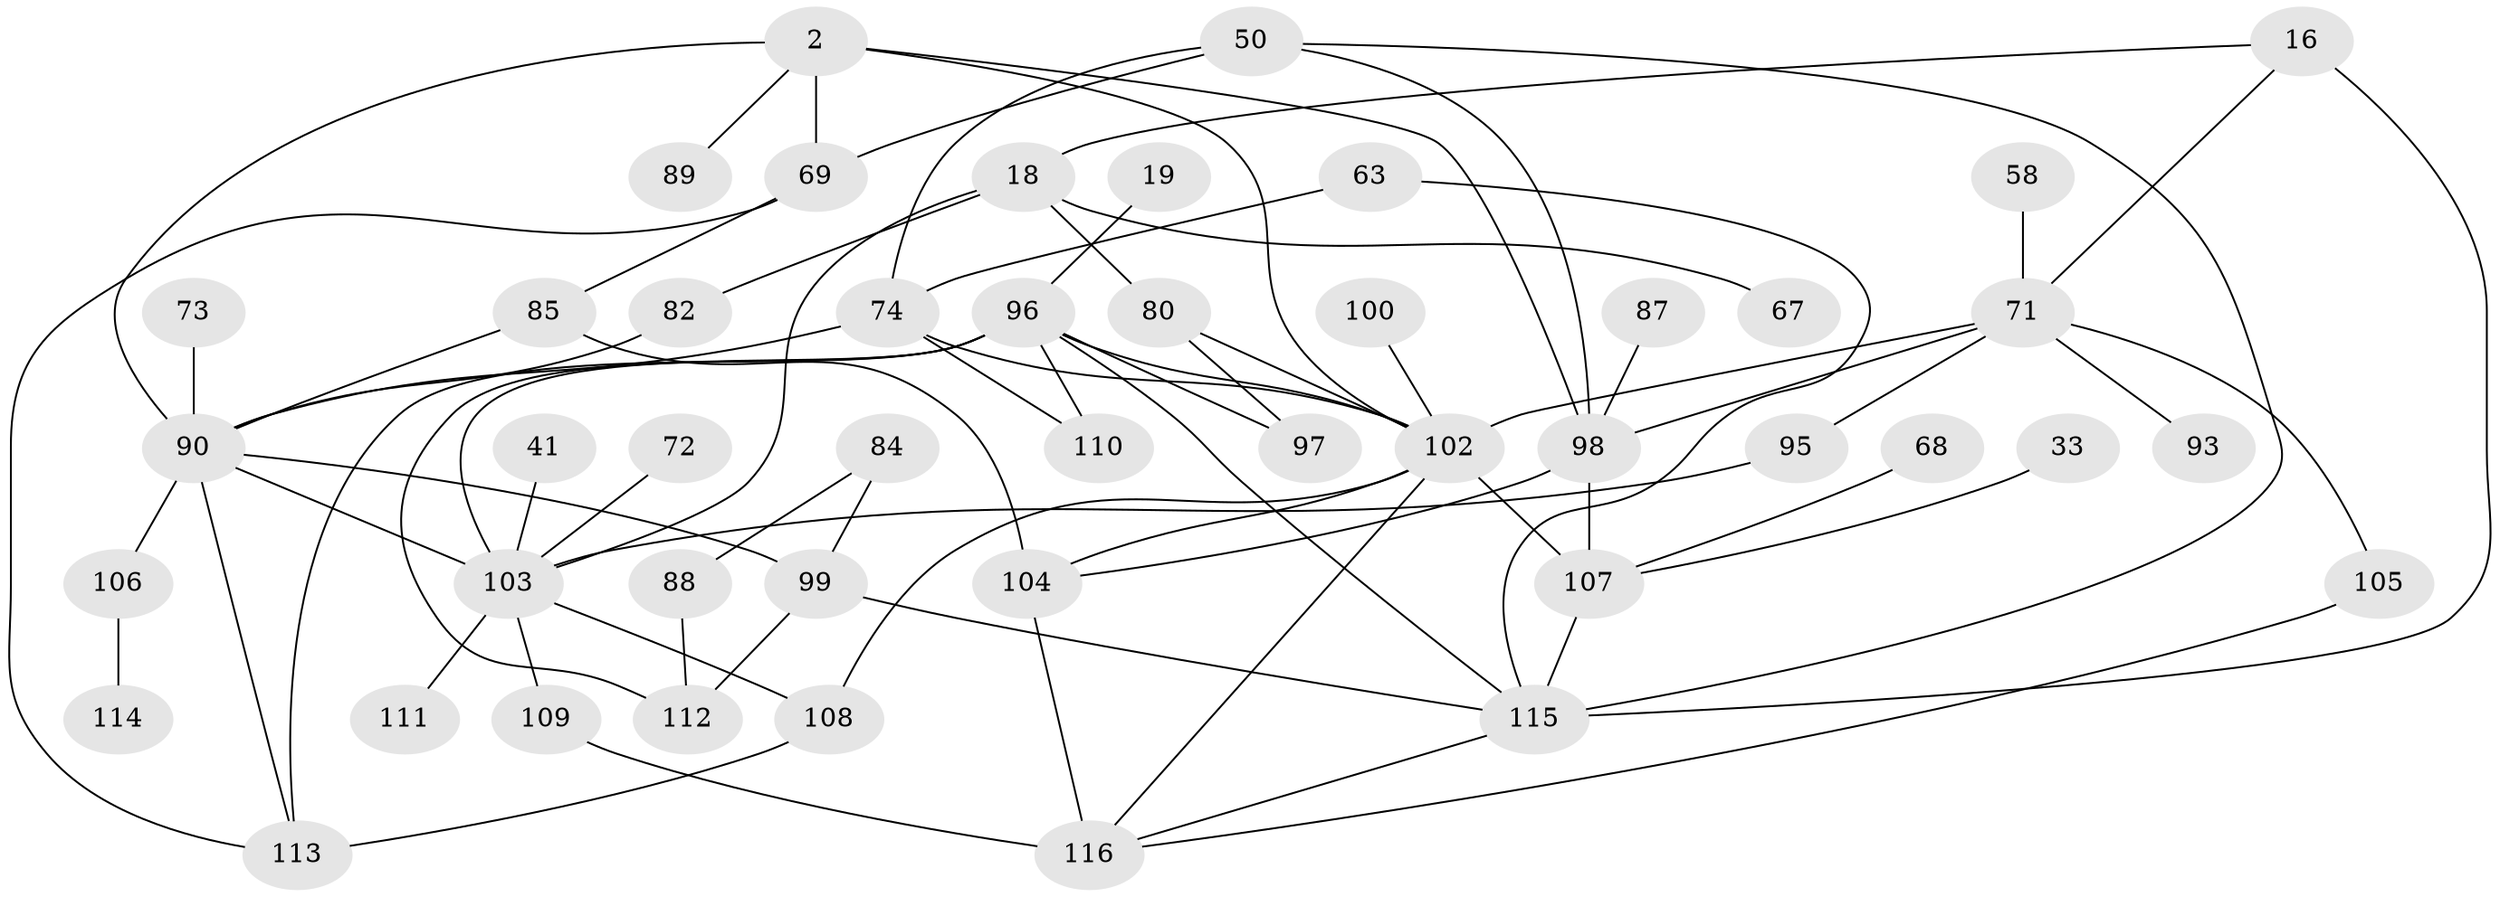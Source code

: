 // original degree distribution, {5: 0.06896551724137931, 7: 0.02586206896551724, 4: 0.13793103448275862, 9: 0.008620689655172414, 6: 0.02586206896551724, 8: 0.008620689655172414, 3: 0.23275862068965517, 2: 0.27586206896551724, 1: 0.21551724137931033}
// Generated by graph-tools (version 1.1) at 2025/45/03/04/25 21:45:12]
// undirected, 46 vertices, 75 edges
graph export_dot {
graph [start="1"]
  node [color=gray90,style=filled];
  2;
  16 [super="+14"];
  18;
  19;
  33;
  41;
  50 [super="+6+30+32+43"];
  58;
  63;
  67;
  68;
  69 [super="+23"];
  71 [super="+11"];
  72;
  73;
  74 [super="+52+46"];
  80 [super="+70"];
  82 [super="+37"];
  84;
  85 [super="+81"];
  87;
  88;
  89;
  90 [super="+61+22+53"];
  93;
  95 [super="+83+94"];
  96 [super="+9+8"];
  97;
  98 [super="+79+86"];
  99 [super="+66"];
  100;
  102 [super="+62+78+101"];
  103 [super="+15+77+45+64"];
  104;
  105 [super="+28"];
  106;
  107 [super="+4"];
  108 [super="+56"];
  109 [super="+76"];
  110 [super="+25"];
  111;
  112 [super="+55"];
  113 [super="+91"];
  114;
  115 [super="+59+39"];
  116 [super="+49+44+92"];
  2 -- 89;
  2 -- 69 [weight=2];
  2 -- 90;
  2 -- 98;
  2 -- 102 [weight=2];
  16 -- 18 [weight=2];
  16 -- 71 [weight=2];
  16 -- 115;
  18 -- 67;
  18 -- 103;
  18 -- 82;
  18 -- 80;
  19 -- 96;
  33 -- 107;
  41 -- 103;
  50 -- 98;
  50 -- 74;
  50 -- 69;
  50 -- 115;
  58 -- 71;
  63 -- 74;
  63 -- 115;
  68 -- 107;
  69 -- 85;
  69 -- 113;
  71 -- 95;
  71 -- 98 [weight=2];
  71 -- 93;
  71 -- 105;
  71 -- 102;
  72 -- 103;
  73 -- 90;
  74 -- 90 [weight=3];
  74 -- 110;
  74 -- 102;
  80 -- 97;
  80 -- 102;
  82 -- 90;
  84 -- 88;
  84 -- 99;
  85 -- 104;
  85 -- 90;
  87 -- 98;
  88 -- 112;
  90 -- 106 [weight=2];
  90 -- 113;
  90 -- 103;
  90 -- 99;
  95 -- 103;
  96 -- 97;
  96 -- 110;
  96 -- 103 [weight=4];
  96 -- 113;
  96 -- 102;
  96 -- 115 [weight=2];
  96 -- 112;
  98 -- 107 [weight=5];
  98 -- 104;
  99 -- 112;
  99 -- 115;
  100 -- 102;
  102 -- 116;
  102 -- 108;
  102 -- 104;
  102 -- 107;
  103 -- 109;
  103 -- 111;
  103 -- 108;
  104 -- 116 [weight=2];
  105 -- 116;
  106 -- 114;
  107 -- 115 [weight=3];
  108 -- 113 [weight=2];
  109 -- 116;
  115 -- 116;
}
